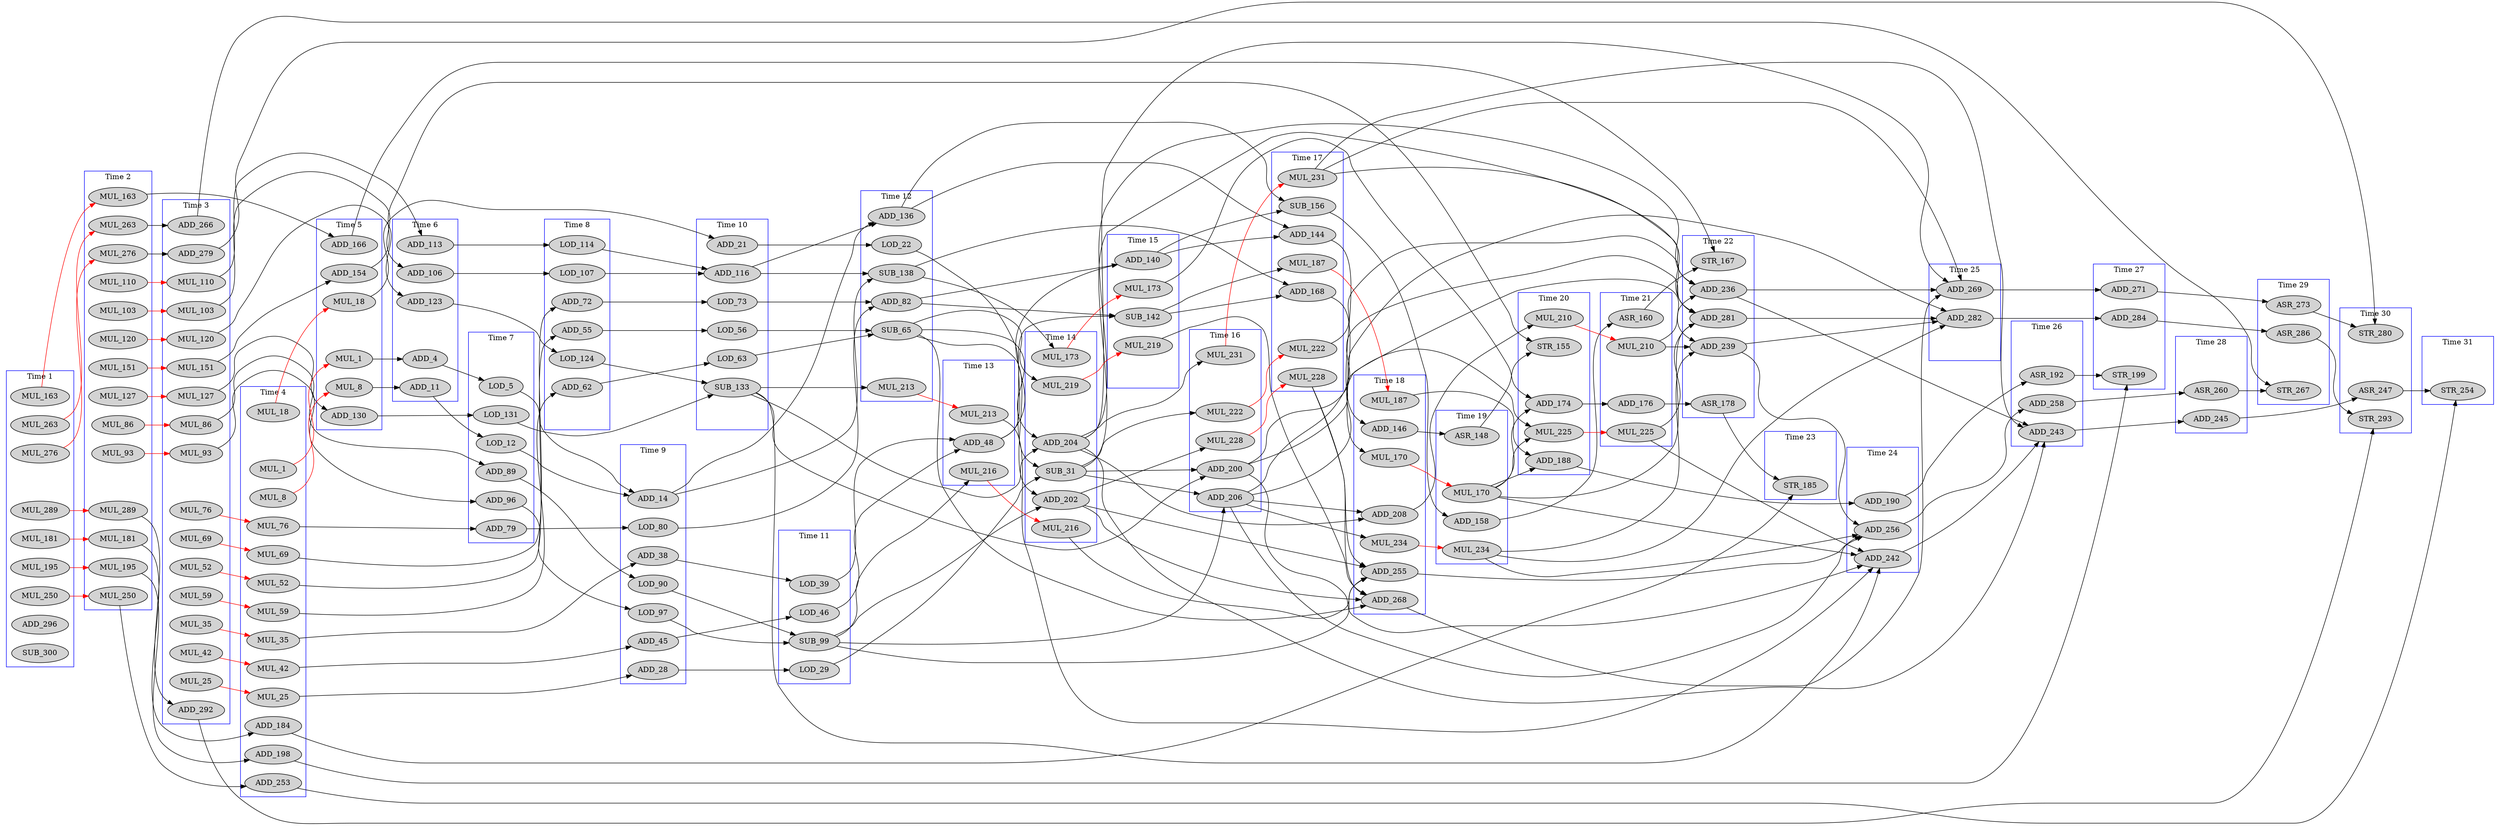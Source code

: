 digraph jpeg_fdct_islow_dfg__6 {
  rankdir = LR;
  newrank="true"
  subgraph cluster_1 {
    rank=same;
    node [style=filled];
    label = "Time 1";
    color = blue;
    pseudo_1 [style=invis];
    MUL_163_0 [label=MUL_163]
    MUL_181_0 [label=MUL_181]
    MUL_195_0 [label=MUL_195]
    MUL_250_0 [label=MUL_250]
    MUL_263_0 [label=MUL_263]
    MUL_276_0 [label=MUL_276]
    MUL_289_0 [label=MUL_289]
    ADD_296
    SUB_300
  }
  subgraph cluster_2 {
    rank=same;
    node [style=filled];
    label = "Time 2";
    color = blue;
    pseudo_2 [style=invis];
    MUL_86_0 [label=MUL_86]
    MUL_93_0 [label=MUL_93]
    MUL_103_0 [label=MUL_103]
    MUL_110_0 [label=MUL_110]
    MUL_120_0 [label=MUL_120]
    MUL_127_0 [label=MUL_127]
    MUL_151_0 [label=MUL_151]
    MUL_163_1 [label=MUL_163]
    MUL_181_1 [label=MUL_181]
    MUL_195_1 [label=MUL_195]
    MUL_250_1 [label=MUL_250]
    MUL_263_1 [label=MUL_263]
    MUL_276_1 [label=MUL_276]
    MUL_289_1 [label=MUL_289]
  }
  subgraph cluster_3 {
    rank=same;
    node [style=filled];
    label = "Time 3";
    color = blue;
    pseudo_3 [style=invis];
    MUL_25_0 [label=MUL_25]
    MUL_35_0 [label=MUL_35]
    MUL_42_0 [label=MUL_42]
    MUL_52_0 [label=MUL_52]
    MUL_59_0 [label=MUL_59]
    MUL_69_0 [label=MUL_69]
    MUL_76_0 [label=MUL_76]
    MUL_86_1 [label=MUL_86]
    MUL_93_1 [label=MUL_93]
    MUL_103_1 [label=MUL_103]
    MUL_110_1 [label=MUL_110]
    MUL_120_1 [label=MUL_120]
    MUL_127_1 [label=MUL_127]
    MUL_151_1 [label=MUL_151]
    ADD_266
    ADD_279
    ADD_292
  }
  subgraph cluster_4 {
    rank=same;
    node [style=filled];
    label = "Time 4";
    color = blue;
    pseudo_4 [style=invis];
    MUL_1_0 [label=MUL_1]
    MUL_8_0 [label=MUL_8]
    MUL_18_0 [label=MUL_18]
    MUL_25_1 [label=MUL_25]
    MUL_35_1 [label=MUL_35]
    MUL_42_1 [label=MUL_42]
    MUL_52_1 [label=MUL_52]
    MUL_59_1 [label=MUL_59]
    MUL_69_1 [label=MUL_69]
    MUL_76_1 [label=MUL_76]
    ADD_184
    ADD_198
    ADD_253
  }
  subgraph cluster_5 {
    rank=same;
    node [style=filled];
    label = "Time 5";
    color = blue;
    pseudo_5 [style=invis];
    MUL_1_1 [label=MUL_1]
    MUL_8_1 [label=MUL_8]
    MUL_18_1 [label=MUL_18]
    ADD_130
    ADD_154
    ADD_166
  }
  subgraph cluster_6 {
    rank=same;
    node [style=filled];
    label = "Time 6";
    color = blue;
    pseudo_6 [style=invis];
    ADD_4
    ADD_11
    ADD_106
    ADD_113
    ADD_123
  }
  subgraph cluster_7 {
    rank=same;
    node [style=filled];
    label = "Time 7";
    color = blue;
    pseudo_7 [style=invis];
    LOD_5
    LOD_12
    ADD_79
    ADD_89
    ADD_96
    LOD_131
  }
  subgraph cluster_8 {
    rank=same;
    node [style=filled];
    label = "Time 8";
    color = blue;
    pseudo_8 [style=invis];
    ADD_55
    ADD_62
    ADD_72
    LOD_107
    LOD_114
    LOD_124
  }
  subgraph cluster_9 {
    rank=same;
    node [style=filled];
    label = "Time 9";
    color = blue;
    pseudo_9 [style=invis];
    ADD_14
    ADD_28
    ADD_38
    ADD_45
    LOD_80
    LOD_90
    LOD_97
  }
  subgraph cluster_10 {
    rank=same;
    node [style=filled];
    label = "Time 10";
    color = blue;
    pseudo_10 [style=invis];
    ADD_21
    LOD_56
    LOD_63
    LOD_73
    ADD_116
    SUB_133
  }
  subgraph cluster_11 {
    rank=same;
    node [style=filled];
    label = "Time 11";
    color = blue;
    pseudo_11 [style=invis];
    LOD_29
    LOD_39
    LOD_46
    SUB_99
  }
  subgraph cluster_12 {
    rank=same;
    node [style=filled];
    label = "Time 12";
    color = blue;
    pseudo_12 [style=invis];
    LOD_22
    SUB_65
    ADD_82
    ADD_136
    SUB_138
    MUL_213_0 [label=MUL_213]
  }
  subgraph cluster_13 {
    rank=same;
    node [style=filled];
    label = "Time 13";
    color = blue;
    pseudo_13 [style=invis];
    ADD_48
    MUL_213_1 [label=MUL_213]
    MUL_216_0 [label=MUL_216]
  }
  subgraph cluster_14 {
    rank=same;
    node [style=filled];
    label = "Time 14";
    color = blue;
    pseudo_14 [style=invis];
    SUB_31
    MUL_173_0 [label=MUL_173]
    ADD_202
    ADD_204
    MUL_216_1 [label=MUL_216]
    MUL_219_0 [label=MUL_219]
  }
  subgraph cluster_15 {
    rank=same;
    node [style=filled];
    label = "Time 15";
    color = blue;
    pseudo_15 [style=invis];
    ADD_140
    SUB_142
    MUL_173_1 [label=MUL_173]
    MUL_219_1 [label=MUL_219]
  }
  subgraph cluster_16 {
    rank=same;
    node [style=filled];
    label = "Time 16";
    color = blue;
    pseudo_16 [style=invis];
    ADD_200
    ADD_206
    MUL_222_0 [label=MUL_222]
    MUL_228_0 [label=MUL_228]
    MUL_231_0 [label=MUL_231]
  }
  subgraph cluster_17 {
    rank=same;
    node [style=filled];
    label = "Time 17";
    color = blue;
    pseudo_17 [style=invis];
    ADD_144
    SUB_156
    ADD_168
    MUL_187_0 [label=MUL_187]
    MUL_222_1 [label=MUL_222]
    MUL_228_1 [label=MUL_228]
    MUL_231_1 [label=MUL_231]
  }
  subgraph cluster_18 {
    rank=same;
    node [style=filled];
    label = "Time 18";
    color = blue;
    pseudo_18 [style=invis];
    ADD_146
    MUL_170_0 [label=MUL_170]
    MUL_187_1 [label=MUL_187]
    ADD_208
    MUL_234_0 [label=MUL_234]
    ADD_255
    ADD_268
  }
  subgraph cluster_19 {
    rank=same;
    node [style=filled];
    label = "Time 19";
    color = blue;
    pseudo_19 [style=invis];
    ASR_148
    ADD_158
    MUL_170_1 [label=MUL_170]
    MUL_234_1 [label=MUL_234]
  }
  subgraph cluster_20 {
    rank=same;
    node [style=filled];
    label = "Time 20";
    color = blue;
    pseudo_20 [style=invis];
    STR_155
    ADD_174
    ADD_188
    MUL_210_0 [label=MUL_210]
    MUL_225_0 [label=MUL_225]
  }
  subgraph cluster_21 {
    rank=same;
    node [style=filled];
    label = "Time 21";
    color = blue;
    pseudo_21 [style=invis];
    ASR_160
    ADD_176
    MUL_210_1 [label=MUL_210]
    MUL_225_1 [label=MUL_225]
  }
  subgraph cluster_22 {
    rank=same;
    node [style=filled];
    label = "Time 22";
    color = blue;
    pseudo_22 [style=invis];
    STR_167
    ASR_178
    ADD_236
    ADD_239
    ADD_281
  }
  subgraph cluster_23 {
    rank=same;
    node [style=filled];
    label = "Time 23";
    color = blue;
    pseudo_23 [style=invis];
    STR_185
  }
  subgraph cluster_24 {
    rank=same;
    node [style=filled];
    label = "Time 24";
    color = blue;
    pseudo_24 [style=invis];
    ADD_190
    ADD_242
    ADD_256
  }
  subgraph cluster_25 {
    rank=same;
    node [style=filled];
    label = "Time 25";
    color = blue;
    pseudo_25 [style=invis];
    ADD_269
    ADD_282
  }
  subgraph cluster_26 {
    rank=same;
    node [style=filled];
    label = "Time 26";
    color = blue;
    pseudo_26 [style=invis];
    ASR_192
    ADD_243
    ADD_258
  }
  subgraph cluster_27 {
    rank=same;
    node [style=filled];
    label = "Time 27";
    color = blue;
    pseudo_27 [style=invis];
    STR_199
    ADD_271
    ADD_284
  }
  subgraph cluster_28 {
    rank=same;
    node [style=filled];
    label = "Time 28";
    color = blue;
    pseudo_28 [style=invis];
    ADD_245
    ASR_260
  }
  subgraph cluster_29 {
    rank=same;
    node [style=filled];
    label = "Time 29";
    color = blue;
    pseudo_29 [style=invis];
    STR_267
    ASR_273
    ASR_286
  }
  subgraph cluster_30 {
    rank=same;
    node [style=filled];
    label = "Time 30";
    color = blue;
    pseudo_30 [style=invis];
    ASR_247
    STR_280
    STR_293
  }
  subgraph cluster_31 {
    rank=same;
    node [style=filled];
    label = "Time 31";
    color = blue;
    pseudo_31 [style=invis];
    STR_254
  }
    pseudo_1->pseudo_2 [style=invis];
    pseudo_2->pseudo_3 [style=invis];
    pseudo_3->pseudo_4 [style=invis];
    pseudo_4->pseudo_5 [style=invis];
    pseudo_5->pseudo_6 [style=invis];
    pseudo_6->pseudo_7 [style=invis];
    pseudo_7->pseudo_8 [style=invis];
    pseudo_8->pseudo_9 [style=invis];
    pseudo_9->pseudo_10 [style=invis];
    pseudo_10->pseudo_11 [style=invis];
    pseudo_11->pseudo_12 [style=invis];
    pseudo_12->pseudo_13 [style=invis];
    pseudo_13->pseudo_14 [style=invis];
    pseudo_14->pseudo_15 [style=invis];
    pseudo_15->pseudo_16 [style=invis];
    pseudo_16->pseudo_17 [style=invis];
    pseudo_17->pseudo_18 [style=invis];
    pseudo_18->pseudo_19 [style=invis];
    pseudo_19->pseudo_20 [style=invis];
    pseudo_20->pseudo_21 [style=invis];
    pseudo_21->pseudo_22 [style=invis];
    pseudo_22->pseudo_23 [style=invis];
    pseudo_23->pseudo_24 [style=invis];
    pseudo_24->pseudo_25 [style=invis];
    pseudo_25->pseudo_26 [style=invis];
    pseudo_26->pseudo_27 [style=invis];
    pseudo_27->pseudo_28 [style=invis];
    pseudo_28->pseudo_29 [style=invis];
    pseudo_29->pseudo_30 [style=invis];
    pseudo_30->pseudo_31 [style=invis];
    MUL_1_0 -> MUL_1_1 [color=red];
    MUL_8_0 -> MUL_8_1 [color=red];
    MUL_18_0 -> MUL_18_1 [color=red];
    MUL_25_0 -> MUL_25_1 [color=red];
    MUL_35_0 -> MUL_35_1 [color=red];
    MUL_42_0 -> MUL_42_1 [color=red];
    MUL_52_0 -> MUL_52_1 [color=red];
    MUL_59_0 -> MUL_59_1 [color=red];
    MUL_69_0 -> MUL_69_1 [color=red];
    MUL_76_0 -> MUL_76_1 [color=red];
    MUL_86_0 -> MUL_86_1 [color=red];
    MUL_93_0 -> MUL_93_1 [color=red];
    MUL_103_0 -> MUL_103_1 [color=red];
    MUL_110_0 -> MUL_110_1 [color=red];
    MUL_120_0 -> MUL_120_1 [color=red];
    MUL_127_0 -> MUL_127_1 [color=red];
    MUL_151_0 -> MUL_151_1 [color=red];
    MUL_163_0 -> MUL_163_1 [color=red];
    MUL_170_0 -> MUL_170_1 [color=red];
    MUL_173_0 -> MUL_173_1 [color=red];
    MUL_181_0 -> MUL_181_1 [color=red];
    MUL_187_0 -> MUL_187_1 [color=red];
    MUL_195_0 -> MUL_195_1 [color=red];
    MUL_210_0 -> MUL_210_1 [color=red];
    MUL_213_0 -> MUL_213_1 [color=red];
    MUL_216_0 -> MUL_216_1 [color=red];
    MUL_219_0 -> MUL_219_1 [color=red];
    MUL_222_0 -> MUL_222_1 [color=red];
    MUL_225_0 -> MUL_225_1 [color=red];
    MUL_228_0 -> MUL_228_1 [color=red];
    MUL_231_0 -> MUL_231_1 [color=red];
    MUL_234_0 -> MUL_234_1 [color=red];
    MUL_250_0 -> MUL_250_1 [color=red];
    MUL_263_0 -> MUL_263_1 [color=red];
    MUL_276_0 -> MUL_276_1 [color=red];
    MUL_289_0 -> MUL_289_1 [color=red];
    MUL_1_1 -> ADD_4 [ name = 1 ];
    ADD_4 -> LOD_5 [ name = 2 ];
    LOD_5 -> ADD_14 [ name = 3 ];
    MUL_8_1 -> ADD_11 [ name = 5 ];
    ADD_11 -> LOD_12 [ name = 6 ];
    LOD_12 -> ADD_14 [ name = 7 ];
    ADD_14 -> ADD_136 [ name = 8 ];
    ADD_14 -> SUB_138 [ name = 9 ];
    MUL_18_1 -> ADD_21 [ name = 11 ];
    ADD_21 -> LOD_22 [ name = 12 ];
    LOD_22 -> SUB_31 [ name = 13 ];
    MUL_25_1 -> ADD_28 [ name = 15 ];
    ADD_28 -> LOD_29 [ name = 16 ];
    LOD_29 -> SUB_31 [ name = 17 ];
    SUB_31 -> ADD_200 [ name = 18 ];
    SUB_31 -> ADD_206 [ name = 19 ];
    SUB_31 -> MUL_222_0 [ name = 20 ];
    SUB_31 -> ADD_281 [ name = 21 ];
    MUL_35_1 -> ADD_38 [ name = 23 ];
    ADD_38 -> LOD_39 [ name = 24 ];
    LOD_39 -> ADD_48 [ name = 25 ];
    MUL_42_1 -> ADD_45 [ name = 27 ];
    ADD_45 -> LOD_46 [ name = 28 ];
    LOD_46 -> ADD_48 [ name = 29 ];
    ADD_48 -> ADD_140 [ name = 30 ];
    ADD_48 -> SUB_142 [ name = 31 ];
    MUL_52_1 -> ADD_55 [ name = 33 ];
    ADD_55 -> LOD_56 [ name = 34 ];
    LOD_56 -> SUB_65 [ name = 35 ];
    MUL_59_1 -> ADD_62 [ name = 37 ];
    ADD_62 -> LOD_63 [ name = 38 ];
    LOD_63 -> SUB_65 [ name = 39 ];
    SUB_65 -> ADD_202 [ name = 40 ];
    SUB_65 -> ADD_204 [ name = 41 ];
    SUB_65 -> MUL_219_0 [ name = 42 ];
    SUB_65 -> ADD_268 [ name = 43 ];
    MUL_69_1 -> ADD_72 [ name = 45 ];
    ADD_72 -> LOD_73 [ name = 46 ];
    LOD_73 -> ADD_82 [ name = 47 ];
    MUL_76_1 -> ADD_79 [ name = 49 ];
    ADD_79 -> LOD_80 [ name = 50 ];
    LOD_80 -> ADD_82 [ name = 51 ];
    ADD_82 -> ADD_140 [ name = 52 ];
    ADD_82 -> SUB_142 [ name = 53 ];
    MUL_86_1 -> ADD_89 [ name = 55 ];
    ADD_89 -> LOD_90 [ name = 56 ];
    LOD_90 -> SUB_99 [ name = 57 ];
    MUL_93_1 -> ADD_96 [ name = 59 ];
    ADD_96 -> LOD_97 [ name = 60 ];
    LOD_97 -> SUB_99 [ name = 61 ];
    SUB_99 -> ADD_202 [ name = 62 ];
    SUB_99 -> ADD_206 [ name = 63 ];
    SUB_99 -> MUL_216_0 [ name = 64 ];
    SUB_99 -> ADD_255 [ name = 65 ];
    MUL_103_1 -> ADD_106 [ name = 67 ];
    ADD_106 -> LOD_107 [ name = 68 ];
    LOD_107 -> ADD_116 [ name = 69 ];
    MUL_110_1 -> ADD_113 [ name = 71 ];
    ADD_113 -> LOD_114 [ name = 72 ];
    LOD_114 -> ADD_116 [ name = 73 ];
    ADD_116 -> ADD_136 [ name = 74 ];
    ADD_116 -> SUB_138 [ name = 75 ];
    MUL_120_1 -> ADD_123 [ name = 77 ];
    ADD_123 -> LOD_124 [ name = 78 ];
    LOD_124 -> SUB_133 [ name = 79 ];
    MUL_127_1 -> ADD_130 [ name = 81 ];
    ADD_130 -> LOD_131 [ name = 82 ];
    LOD_131 -> SUB_133 [ name = 83 ];
    SUB_133 -> ADD_200 [ name = 84 ];
    SUB_133 -> ADD_204 [ name = 85 ];
    SUB_133 -> MUL_213_0 [ name = 86 ];
    SUB_133 -> ADD_242 [ name = 87 ];
    ADD_136 -> ADD_144 [ name = 88 ];
    ADD_136 -> SUB_156 [ name = 89 ];
    SUB_138 -> ADD_168 [ name = 90 ];
    SUB_138 -> MUL_173_0 [ name = 91 ];
    ADD_140 -> ADD_144 [ name = 92 ];
    ADD_140 -> SUB_156 [ name = 93 ];
    SUB_142 -> ADD_168 [ name = 94 ];
    SUB_142 -> MUL_187_0 [ name = 95 ];
    ADD_144 -> ADD_146 [ name = 96 ];
    ADD_146 -> ASR_148 [ name = 98 ];
    ASR_148 -> STR_155 [ name = 100 ];
    MUL_151_1 -> ADD_154 [ name = 102 ];
    ADD_154 -> STR_155 [ name = 103 ];
    SUB_156 -> ADD_158 [ name = 104 ];
    ADD_158 -> ASR_160 [ name = 106 ];
    ASR_160 -> STR_167 [ name = 108 ];
    MUL_163_1 -> ADD_166 [ name = 110 ];
    ADD_166 -> STR_167 [ name = 111 ];
    ADD_168 -> MUL_170_0 [ name = 112 ];
    MUL_170_1 -> ADD_174 [ name = 114 ];
    MUL_170_1 -> ADD_188 [ name = 115 ];
    MUL_170_1 -> MUL_225_0 [ name = 116 ];
    MUL_170_1 -> ADD_242 [ name = 117 ];
    MUL_170_1 -> ADD_281 [ name = 118 ];
    MUL_173_1 -> ADD_174 [ name = 120 ];
    ADD_174 -> ADD_176 [ name = 121 ];
    ADD_176 -> ASR_178 [ name = 123 ];
    ASR_178 -> STR_185 [ name = 125 ];
    MUL_181_1 -> ADD_184 [ name = 127 ];
    ADD_184 -> STR_185 [ name = 128 ];
    MUL_187_1 -> ADD_188 [ name = 130 ];
    ADD_188 -> ADD_190 [ name = 131 ];
    ADD_190 -> ASR_192 [ name = 133 ];
    ASR_192 -> STR_199 [ name = 135 ];
    MUL_195_1 -> ADD_198 [ name = 137 ];
    ADD_198 -> STR_199 [ name = 138 ];
    ADD_200 -> MUL_225_0 [ name = 139 ];
    ADD_200 -> ADD_242 [ name = 140 ];
    ADD_200 -> ADD_281 [ name = 141 ];
    ADD_202 -> MUL_228_0 [ name = 142 ];
    ADD_202 -> ADD_255 [ name = 143 ];
    ADD_202 -> ADD_268 [ name = 144 ];
    ADD_204 -> ADD_208 [ name = 145 ];
    ADD_204 -> MUL_231_0 [ name = 146 ];
    ADD_204 -> ADD_236 [ name = 147 ];
    ADD_204 -> ADD_243 [ name = 148 ];
    ADD_204 -> ADD_269 [ name = 149 ];
    ADD_206 -> ADD_208 [ name = 150 ];
    ADD_206 -> MUL_234_0 [ name = 151 ];
    ADD_206 -> ADD_239 [ name = 152 ];
    ADD_206 -> ADD_256 [ name = 153 ];
    ADD_206 -> ADD_282 [ name = 154 ];
    ADD_208 -> MUL_210_0 [ name = 155 ];
    MUL_210_1 -> ADD_236 [ name = 157 ];
    MUL_210_1 -> ADD_239 [ name = 158 ];
    MUL_213_1 -> ADD_242 [ name = 160 ];
    MUL_216_1 -> ADD_255 [ name = 162 ];
    MUL_219_1 -> ADD_268 [ name = 164 ];
    MUL_222_1 -> ADD_281 [ name = 166 ];
    MUL_225_1 -> ADD_242 [ name = 168 ];
    MUL_225_1 -> ADD_281 [ name = 169 ];
    MUL_228_1 -> ADD_255 [ name = 171 ];
    MUL_228_1 -> ADD_268 [ name = 172 ];
    MUL_231_1 -> ADD_236 [ name = 174 ];
    MUL_231_1 -> ADD_243 [ name = 175 ];
    MUL_231_1 -> ADD_269 [ name = 176 ];
    MUL_234_1 -> ADD_239 [ name = 178 ];
    MUL_234_1 -> ADD_256 [ name = 179 ];
    MUL_234_1 -> ADD_282 [ name = 180 ];
    ADD_236 -> ADD_243 [ name = 181 ];
    ADD_236 -> ADD_269 [ name = 182 ];
    ADD_239 -> ADD_256 [ name = 183 ];
    ADD_239 -> ADD_282 [ name = 184 ];
    ADD_242 -> ADD_243 [ name = 185 ];
    ADD_243 -> ADD_245 [ name = 186 ];
    ADD_245 -> ASR_247 [ name = 188 ];
    ASR_247 -> STR_254 [ name = 190 ];
    MUL_250_1 -> ADD_253 [ name = 192 ];
    ADD_253 -> STR_254 [ name = 193 ];
    ADD_255 -> ADD_256 [ name = 194 ];
    ADD_256 -> ADD_258 [ name = 195 ];
    ADD_258 -> ASR_260 [ name = 197 ];
    ASR_260 -> STR_267 [ name = 199 ];
    MUL_263_1 -> ADD_266 [ name = 201 ];
    ADD_266 -> STR_267 [ name = 202 ];
    ADD_268 -> ADD_269 [ name = 203 ];
    ADD_269 -> ADD_271 [ name = 204 ];
    ADD_271 -> ASR_273 [ name = 206 ];
    ASR_273 -> STR_280 [ name = 208 ];
    MUL_276_1 -> ADD_279 [ name = 210 ];
    ADD_279 -> STR_280 [ name = 211 ];
    ADD_281 -> ADD_282 [ name = 212 ];
    ADD_282 -> ADD_284 [ name = 213 ];
    ADD_284 -> ASR_286 [ name = 215 ];
    ASR_286 -> STR_293 [ name = 217 ];
    MUL_289_1 -> ADD_292 [ name = 219 ];
    ADD_292 -> STR_293 [ name = 220 ];
}